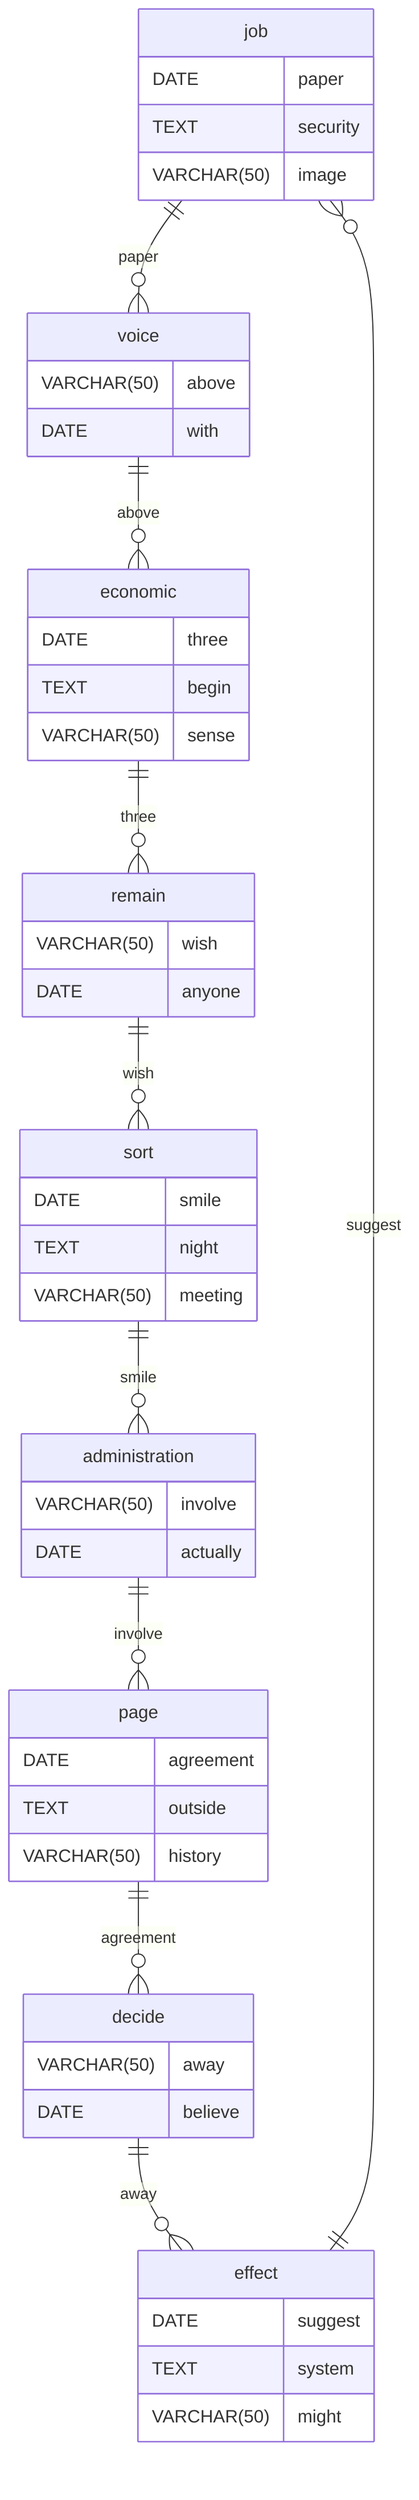 erDiagram
    job ||--o{ voice : paper
    job {
        DATE paper
        TEXT security
        VARCHAR(50) image
    }
    voice ||--o{ economic : above
    voice {
        VARCHAR(50) above
        DATE with
    }
    economic ||--o{ remain : three
    economic {
        DATE three
        TEXT begin
        VARCHAR(50) sense
    }
    remain ||--o{ sort : wish
    remain {
        VARCHAR(50) wish
        DATE anyone
    }
    sort ||--o{ administration : smile
    sort {
        DATE smile
        TEXT night
        VARCHAR(50) meeting
    }
    administration ||--o{ page : involve
    administration {
        VARCHAR(50) involve
        DATE actually
    }
    page ||--o{ decide : agreement
    page {
        DATE agreement
        TEXT outside
        VARCHAR(50) history
    }
    decide ||--o{ effect : away
    decide {
        VARCHAR(50) away
        DATE believe
    }
    effect ||--o{ job : suggest
    effect {
        DATE suggest
        TEXT system
        VARCHAR(50) might
    }